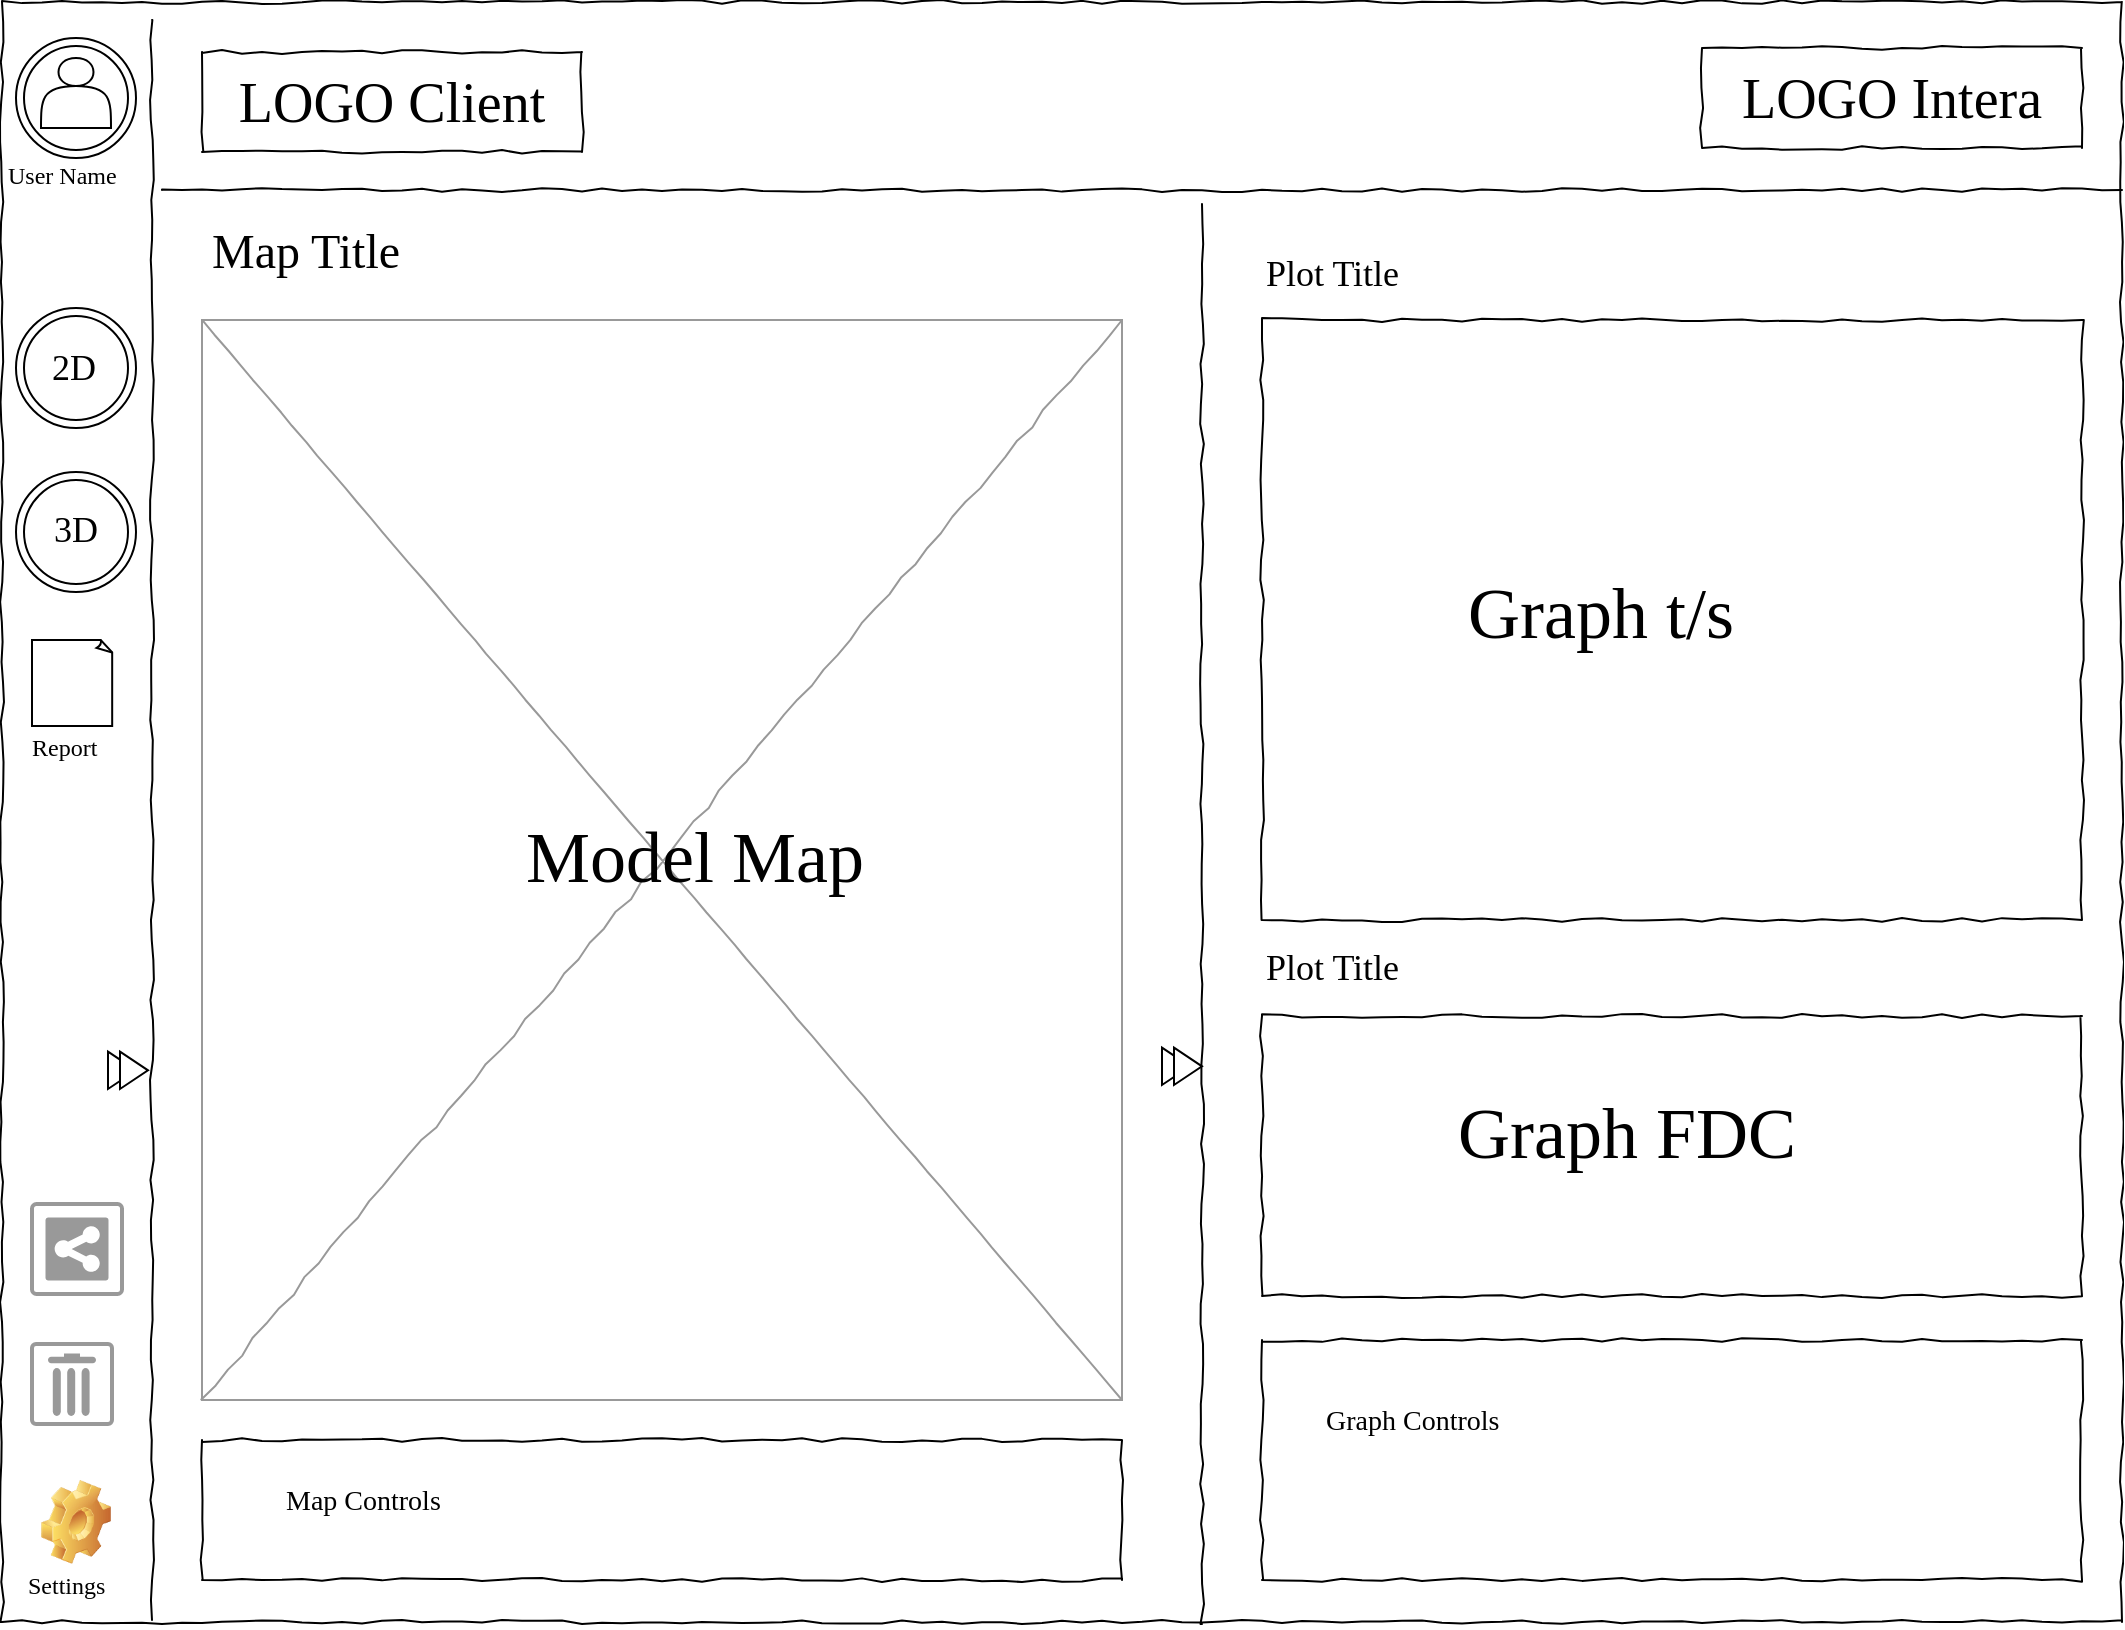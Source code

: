 <mxfile version="24.7.6">
  <diagram name="Page-1" id="03018318-947c-dd8e-b7a3-06fadd420f32">
    <mxGraphModel dx="1518" dy="676" grid="1" gridSize="10" guides="1" tooltips="1" connect="1" arrows="1" fold="1" page="1" pageScale="1" pageWidth="1100" pageHeight="850" background="none" math="0" shadow="0">
      <root>
        <mxCell id="0" />
        <mxCell id="1" parent="0" />
        <mxCell id="V2PRNZV-iOax24cs2OF9-10" value="" style="ellipse;shape=doubleEllipse;whiteSpace=wrap;html=1;aspect=fixed;" vertex="1" parent="1">
          <mxGeometry x="27" y="256" width="60" height="60" as="geometry" />
        </mxCell>
        <mxCell id="V2PRNZV-iOax24cs2OF9-9" value="" style="ellipse;shape=doubleEllipse;whiteSpace=wrap;html=1;aspect=fixed;" vertex="1" parent="1">
          <mxGeometry x="27" y="174" width="60" height="60" as="geometry" />
        </mxCell>
        <mxCell id="y4dV7mQY_vN-6KA4-370-19" value="" style="ellipse;shape=doubleEllipse;whiteSpace=wrap;html=1;aspect=fixed;" parent="1" vertex="1">
          <mxGeometry x="27" y="39" width="60" height="60" as="geometry" />
        </mxCell>
        <mxCell id="677b7b8949515195-1" value="" style="whiteSpace=wrap;html=1;rounded=0;shadow=0;labelBackgroundColor=none;strokeColor=#000000;strokeWidth=1;fillColor=none;fontFamily=Verdana;fontSize=12;fontColor=#000000;align=center;comic=1;" parent="1" vertex="1">
          <mxGeometry x="20" y="21" width="1060" height="810" as="geometry" />
        </mxCell>
        <mxCell id="677b7b8949515195-2" value="LOGO Client" style="whiteSpace=wrap;html=1;rounded=0;shadow=0;labelBackgroundColor=none;strokeWidth=1;fontFamily=Verdana;fontSize=28;align=center;comic=1;" parent="1" vertex="1">
          <mxGeometry x="120" y="46" width="190" height="50" as="geometry" />
        </mxCell>
        <mxCell id="677b7b8949515195-9" value="" style="line;strokeWidth=1;html=1;rounded=0;shadow=0;labelBackgroundColor=none;fillColor=none;fontFamily=Verdana;fontSize=14;fontColor=#000000;align=center;comic=1;" parent="1" vertex="1">
          <mxGeometry x="100" y="110" width="980" height="10" as="geometry" />
        </mxCell>
        <mxCell id="677b7b8949515195-11" value="&lt;font style=&quot;font-size: 24px;&quot;&gt;Map Title&lt;/font&gt;" style="text;html=1;points=[];align=left;verticalAlign=top;spacingTop=-4;fontSize=14;fontFamily=Verdana" parent="1" vertex="1">
          <mxGeometry x="123" y="129" width="130" height="34" as="geometry" />
        </mxCell>
        <mxCell id="677b7b8949515195-16" value="" style="verticalLabelPosition=bottom;shadow=0;dashed=0;align=center;html=1;verticalAlign=top;strokeWidth=1;shape=mxgraph.mockup.graphics.simpleIcon;strokeColor=#999999;rounded=0;labelBackgroundColor=none;fontFamily=Verdana;fontSize=14;fontColor=#000000;comic=1;" parent="1" vertex="1">
          <mxGeometry x="120" y="180" width="460" height="540" as="geometry" />
        </mxCell>
        <mxCell id="677b7b8949515195-25" value="" style="whiteSpace=wrap;html=1;rounded=0;shadow=0;labelBackgroundColor=none;strokeWidth=1;fillColor=none;fontFamily=Verdana;fontSize=12;align=center;comic=1;" parent="1" vertex="1">
          <mxGeometry x="650" y="180" width="410" height="300" as="geometry" />
        </mxCell>
        <mxCell id="677b7b8949515195-26" value="" style="whiteSpace=wrap;html=1;rounded=0;shadow=0;labelBackgroundColor=none;strokeWidth=1;fillColor=none;fontFamily=Verdana;fontSize=12;align=center;comic=1;" parent="1" vertex="1">
          <mxGeometry x="650" y="690" width="410" height="120" as="geometry" />
        </mxCell>
        <mxCell id="677b7b8949515195-42" value="&lt;font style=&quot;font-size: 36px;&quot;&gt;Graph t/s&lt;/font&gt;" style="text;html=1;points=[];align=left;verticalAlign=top;spacingTop=-4;fontSize=14;fontFamily=Verdana" parent="1" vertex="1">
          <mxGeometry x="751" y="303" width="195" height="57" as="geometry" />
        </mxCell>
        <mxCell id="y4dV7mQY_vN-6KA4-370-2" value="" style="whiteSpace=wrap;html=1;rounded=0;shadow=0;labelBackgroundColor=none;strokeWidth=1;fillColor=none;fontFamily=Verdana;fontSize=12;align=center;comic=1;" parent="1" vertex="1">
          <mxGeometry x="120" y="740" width="460" height="70" as="geometry" />
        </mxCell>
        <mxCell id="677b7b8949515195-44" value="Map Controls" style="text;html=1;points=[];align=left;verticalAlign=top;spacingTop=-4;fontSize=14;fontFamily=Verdana" parent="1" vertex="1">
          <mxGeometry x="160" y="760" width="170" height="20" as="geometry" />
        </mxCell>
        <mxCell id="y4dV7mQY_vN-6KA4-370-5" value="LOGO Intera" style="whiteSpace=wrap;html=1;rounded=0;shadow=0;labelBackgroundColor=none;strokeWidth=1;fontFamily=Verdana;fontSize=28;align=center;comic=1;" parent="1" vertex="1">
          <mxGeometry x="870" y="44" width="190" height="50" as="geometry" />
        </mxCell>
        <mxCell id="y4dV7mQY_vN-6KA4-370-6" value="&lt;font style=&quot;font-size: 36px;&quot;&gt;Model Map&lt;/font&gt;" style="text;html=1;points=[];align=left;verticalAlign=top;spacingTop=-4;fontSize=14;fontFamily=Verdana" parent="1" vertex="1">
          <mxGeometry x="280" y="425" width="210" height="60" as="geometry" />
        </mxCell>
        <mxCell id="y4dV7mQY_vN-6KA4-370-7" value="" style="line;strokeWidth=1;html=1;rounded=0;shadow=0;labelBackgroundColor=none;fillColor=none;fontFamily=Verdana;fontSize=14;fontColor=#000000;align=center;comic=1;rotation=-90;" parent="1" vertex="1">
          <mxGeometry x="265" y="472" width="710" height="10" as="geometry" />
        </mxCell>
        <mxCell id="y4dV7mQY_vN-6KA4-370-8" value="Graph Controls" style="text;html=1;points=[];align=left;verticalAlign=top;spacingTop=-4;fontSize=14;fontFamily=Verdana" parent="1" vertex="1">
          <mxGeometry x="680" y="720" width="170" height="20" as="geometry" />
        </mxCell>
        <mxCell id="y4dV7mQY_vN-6KA4-370-9" value="" style="whiteSpace=wrap;html=1;rounded=0;shadow=0;labelBackgroundColor=none;strokeWidth=1;fillColor=none;fontFamily=Verdana;fontSize=12;align=center;comic=1;" parent="1" vertex="1">
          <mxGeometry x="650" y="528" width="410" height="140" as="geometry" />
        </mxCell>
        <mxCell id="y4dV7mQY_vN-6KA4-370-10" value="&lt;font style=&quot;font-size: 36px;&quot;&gt;Graph FDC&lt;/font&gt;" style="text;html=1;points=[];align=left;verticalAlign=top;spacingTop=-4;fontSize=14;fontFamily=Verdana" parent="1" vertex="1">
          <mxGeometry x="746" y="562.5" width="215" height="59.5" as="geometry" />
        </mxCell>
        <mxCell id="y4dV7mQY_vN-6KA4-370-11" value="" style="line;strokeWidth=1;html=1;rounded=0;shadow=0;labelBackgroundColor=none;fillColor=none;fontFamily=Verdana;fontSize=14;fontColor=#000000;align=center;comic=1;rotation=90;" parent="1" vertex="1">
          <mxGeometry x="-305" y="425" width="800" height="10" as="geometry" />
        </mxCell>
        <mxCell id="y4dV7mQY_vN-6KA4-370-12" value="&lt;font style=&quot;font-size: 18px;&quot;&gt;Plot Title&lt;/font&gt;" style="text;html=1;points=[];align=left;verticalAlign=top;spacingTop=-4;fontSize=14;fontFamily=Verdana" parent="1" vertex="1">
          <mxGeometry x="650" y="144" width="130" height="30" as="geometry" />
        </mxCell>
        <mxCell id="y4dV7mQY_vN-6KA4-370-13" value="" style="shape=image;html=1;verticalLabelPosition=bottom;verticalAlign=top;imageAspect=0;image=img/clipart/Gear_128x128.png" parent="1" vertex="1">
          <mxGeometry x="39.5" y="760" width="35" height="42" as="geometry" />
        </mxCell>
        <mxCell id="y4dV7mQY_vN-6KA4-370-14" value="" style="strokeColor=#999999;verticalLabelPosition=bottom;shadow=0;dashed=0;verticalAlign=top;strokeWidth=2;html=1;shape=mxgraph.mockup.misc.shareIcon;" parent="1" vertex="1">
          <mxGeometry x="35" y="622" width="45" height="45" as="geometry" />
        </mxCell>
        <mxCell id="y4dV7mQY_vN-6KA4-370-16" value="" style="strokeColor=#999999;verticalLabelPosition=bottom;shadow=0;dashed=0;verticalAlign=top;strokeWidth=2;html=1;shape=mxgraph.mockup.misc.trashcanIcon;" parent="1" vertex="1">
          <mxGeometry x="35" y="692" width="40" height="40" as="geometry" />
        </mxCell>
        <mxCell id="y4dV7mQY_vN-6KA4-370-18" value="" style="shape=actor;whiteSpace=wrap;html=1;" parent="1" vertex="1">
          <mxGeometry x="39.5" y="49" width="35" height="35" as="geometry" />
        </mxCell>
        <mxCell id="y4dV7mQY_vN-6KA4-370-20" value="&lt;font style=&quot;font-size: 12px;&quot;&gt;User Name&lt;/font&gt;" style="text;html=1;points=[];align=left;verticalAlign=top;spacingTop=-4;fontSize=14;fontFamily=Verdana" parent="1" vertex="1">
          <mxGeometry x="21" y="97" width="66" height="32" as="geometry" />
        </mxCell>
        <mxCell id="V2PRNZV-iOax24cs2OF9-2" value="&lt;font style=&quot;font-size: 18px;&quot;&gt;Plot Title&lt;/font&gt;" style="text;html=1;points=[];align=left;verticalAlign=top;spacingTop=-4;fontSize=14;fontFamily=Verdana" vertex="1" parent="1">
          <mxGeometry x="650" y="491" width="130" height="30" as="geometry" />
        </mxCell>
        <mxCell id="V2PRNZV-iOax24cs2OF9-5" value="&lt;font style=&quot;font-size: 18px;&quot;&gt;2D&lt;/font&gt;" style="text;html=1;points=[];align=left;verticalAlign=top;spacingTop=-4;fontSize=14;fontFamily=Verdana" vertex="1" parent="1">
          <mxGeometry x="43" y="191" width="30" height="30" as="geometry" />
        </mxCell>
        <mxCell id="V2PRNZV-iOax24cs2OF9-7" value="&lt;font style=&quot;font-size: 18px;&quot;&gt;3D&lt;/font&gt;" style="text;html=1;points=[];align=left;verticalAlign=top;spacingTop=-4;fontSize=14;fontFamily=Verdana" vertex="1" parent="1">
          <mxGeometry x="44" y="272" width="31" height="30" as="geometry" />
        </mxCell>
        <mxCell id="V2PRNZV-iOax24cs2OF9-11" value="" style="whiteSpace=wrap;html=1;shape=mxgraph.basic.document" vertex="1" parent="1">
          <mxGeometry x="35" y="340" width="40.5" height="43" as="geometry" />
        </mxCell>
        <mxCell id="V2PRNZV-iOax24cs2OF9-13" value="&lt;font style=&quot;font-size: 12px;&quot;&gt;Report&lt;/font&gt;" style="text;html=1;points=[];align=left;verticalAlign=top;spacingTop=-4;fontSize=14;fontFamily=Verdana" vertex="1" parent="1">
          <mxGeometry x="32.5" y="383" width="45" height="32" as="geometry" />
        </mxCell>
        <mxCell id="V2PRNZV-iOax24cs2OF9-16" value="" style="group" vertex="1" connectable="0" parent="1">
          <mxGeometry x="600" y="543.83" width="20" height="18.67" as="geometry" />
        </mxCell>
        <mxCell id="V2PRNZV-iOax24cs2OF9-14" value="" style="triangle;whiteSpace=wrap;html=1;" vertex="1" parent="V2PRNZV-iOax24cs2OF9-16">
          <mxGeometry width="14" height="18.67" as="geometry" />
        </mxCell>
        <mxCell id="V2PRNZV-iOax24cs2OF9-15" value="" style="triangle;whiteSpace=wrap;html=1;" vertex="1" parent="V2PRNZV-iOax24cs2OF9-16">
          <mxGeometry x="6" width="14" height="18.67" as="geometry" />
        </mxCell>
        <mxCell id="V2PRNZV-iOax24cs2OF9-17" value="" style="group" vertex="1" connectable="0" parent="1">
          <mxGeometry x="73" y="545.83" width="20" height="18.67" as="geometry" />
        </mxCell>
        <mxCell id="V2PRNZV-iOax24cs2OF9-18" value="" style="triangle;whiteSpace=wrap;html=1;" vertex="1" parent="V2PRNZV-iOax24cs2OF9-17">
          <mxGeometry width="14" height="18.67" as="geometry" />
        </mxCell>
        <mxCell id="V2PRNZV-iOax24cs2OF9-19" value="" style="triangle;whiteSpace=wrap;html=1;" vertex="1" parent="V2PRNZV-iOax24cs2OF9-17">
          <mxGeometry x="6" width="14" height="18.67" as="geometry" />
        </mxCell>
        <mxCell id="V2PRNZV-iOax24cs2OF9-22" value="&lt;font style=&quot;font-size: 12px;&quot;&gt;Settings&lt;/font&gt;" style="text;html=1;points=[];align=left;verticalAlign=top;spacingTop=-4;fontSize=14;fontFamily=Verdana" vertex="1" parent="1">
          <mxGeometry x="30.75" y="802" width="45" height="32" as="geometry" />
        </mxCell>
      </root>
    </mxGraphModel>
  </diagram>
</mxfile>
